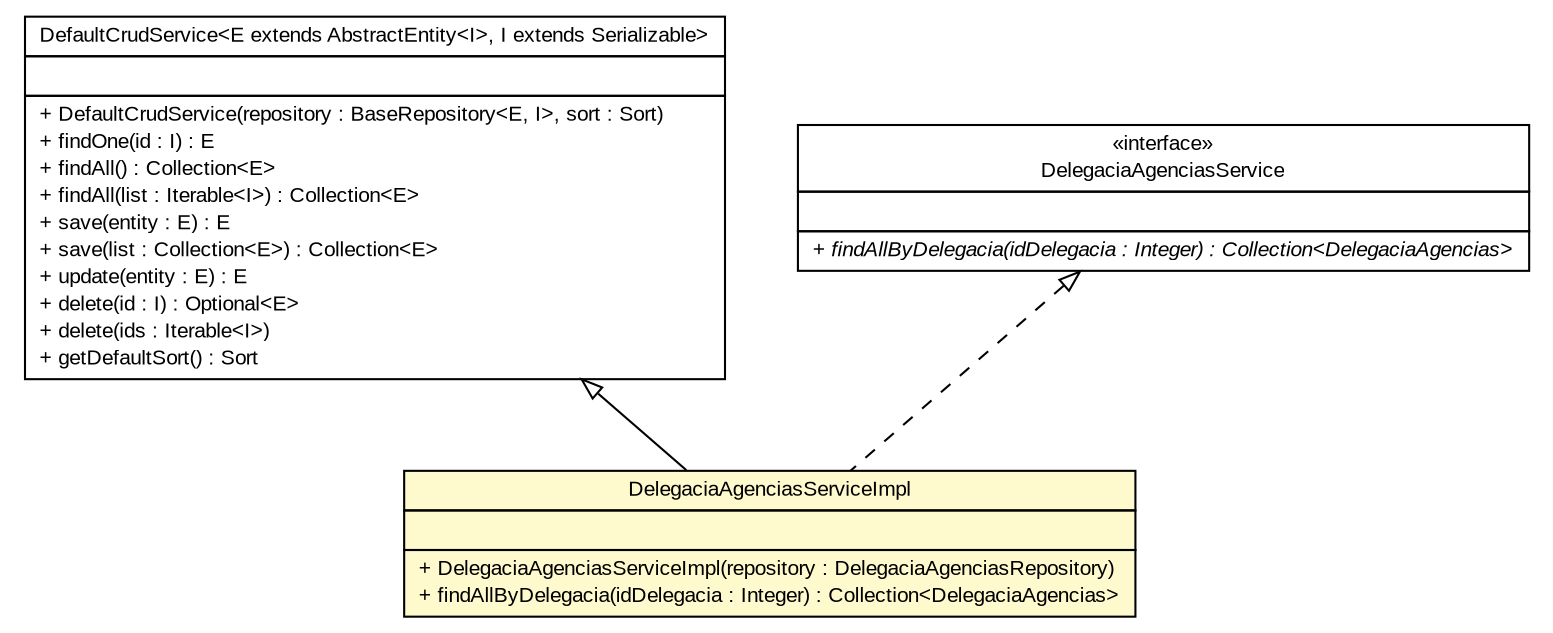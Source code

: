#!/usr/local/bin/dot
#
# Class diagram 
# Generated by UMLGraph version R5_6 (http://www.umlgraph.org/)
#

digraph G {
	edge [fontname="arial",fontsize=10,labelfontname="arial",labelfontsize=10];
	node [fontname="arial",fontsize=10,shape=plaintext];
	nodesep=0.25;
	ranksep=0.5;
	// br.gov.to.sefaz.business.service.impl.DefaultCrudService<E extends br.gov.to.sefaz.persistence.entity.AbstractEntity<I>, I extends java.io.Serializable>
	c89748 [label=<<table title="br.gov.to.sefaz.business.service.impl.DefaultCrudService" border="0" cellborder="1" cellspacing="0" cellpadding="2" port="p" href="../../../../../business/service/impl/DefaultCrudService.html">
		<tr><td><table border="0" cellspacing="0" cellpadding="1">
<tr><td align="center" balign="center"> DefaultCrudService&lt;E extends AbstractEntity&lt;I&gt;, I extends Serializable&gt; </td></tr>
		</table></td></tr>
		<tr><td><table border="0" cellspacing="0" cellpadding="1">
<tr><td align="left" balign="left">  </td></tr>
		</table></td></tr>
		<tr><td><table border="0" cellspacing="0" cellpadding="1">
<tr><td align="left" balign="left"> + DefaultCrudService(repository : BaseRepository&lt;E, I&gt;, sort : Sort) </td></tr>
<tr><td align="left" balign="left"> + findOne(id : I) : E </td></tr>
<tr><td align="left" balign="left"> + findAll() : Collection&lt;E&gt; </td></tr>
<tr><td align="left" balign="left"> + findAll(list : Iterable&lt;I&gt;) : Collection&lt;E&gt; </td></tr>
<tr><td align="left" balign="left"> + save(entity : E) : E </td></tr>
<tr><td align="left" balign="left"> + save(list : Collection&lt;E&gt;) : Collection&lt;E&gt; </td></tr>
<tr><td align="left" balign="left"> + update(entity : E) : E </td></tr>
<tr><td align="left" balign="left"> + delete(id : I) : Optional&lt;E&gt; </td></tr>
<tr><td align="left" balign="left"> + delete(ids : Iterable&lt;I&gt;) </td></tr>
<tr><td align="left" balign="left"> + getDefaultSort() : Sort </td></tr>
		</table></td></tr>
		</table>>, URL="../../../../../business/service/impl/DefaultCrudService.html", fontname="arial", fontcolor="black", fontsize=10.0];
	// br.gov.to.sefaz.arr.parametros.business.service.DelegaciaAgenciasService
	c89960 [label=<<table title="br.gov.to.sefaz.arr.parametros.business.service.DelegaciaAgenciasService" border="0" cellborder="1" cellspacing="0" cellpadding="2" port="p" href="../DelegaciaAgenciasService.html">
		<tr><td><table border="0" cellspacing="0" cellpadding="1">
<tr><td align="center" balign="center"> &#171;interface&#187; </td></tr>
<tr><td align="center" balign="center"> DelegaciaAgenciasService </td></tr>
		</table></td></tr>
		<tr><td><table border="0" cellspacing="0" cellpadding="1">
<tr><td align="left" balign="left">  </td></tr>
		</table></td></tr>
		<tr><td><table border="0" cellspacing="0" cellpadding="1">
<tr><td align="left" balign="left"><font face="arial italic" point-size="10.0"> + findAllByDelegacia(idDelegacia : Integer) : Collection&lt;DelegaciaAgencias&gt; </font></td></tr>
		</table></td></tr>
		</table>>, URL="../DelegaciaAgenciasService.html", fontname="arial", fontcolor="black", fontsize=10.0];
	// br.gov.to.sefaz.arr.parametros.business.service.impl.DelegaciaAgenciasServiceImpl
	c89987 [label=<<table title="br.gov.to.sefaz.arr.parametros.business.service.impl.DelegaciaAgenciasServiceImpl" border="0" cellborder="1" cellspacing="0" cellpadding="2" port="p" bgcolor="lemonChiffon" href="./DelegaciaAgenciasServiceImpl.html">
		<tr><td><table border="0" cellspacing="0" cellpadding="1">
<tr><td align="center" balign="center"> DelegaciaAgenciasServiceImpl </td></tr>
		</table></td></tr>
		<tr><td><table border="0" cellspacing="0" cellpadding="1">
<tr><td align="left" balign="left">  </td></tr>
		</table></td></tr>
		<tr><td><table border="0" cellspacing="0" cellpadding="1">
<tr><td align="left" balign="left"> + DelegaciaAgenciasServiceImpl(repository : DelegaciaAgenciasRepository) </td></tr>
<tr><td align="left" balign="left"> + findAllByDelegacia(idDelegacia : Integer) : Collection&lt;DelegaciaAgencias&gt; </td></tr>
		</table></td></tr>
		</table>>, URL="./DelegaciaAgenciasServiceImpl.html", fontname="arial", fontcolor="black", fontsize=10.0];
	//br.gov.to.sefaz.arr.parametros.business.service.impl.DelegaciaAgenciasServiceImpl extends br.gov.to.sefaz.business.service.impl.DefaultCrudService<br.gov.to.sefaz.arr.parametros.persistence.entity.DelegaciaAgencias, br.gov.to.sefaz.arr.parametros.persistence.entity.DelegaciaAgenciasPK>
	c89748:p -> c89987:p [dir=back,arrowtail=empty];
	//br.gov.to.sefaz.arr.parametros.business.service.impl.DelegaciaAgenciasServiceImpl implements br.gov.to.sefaz.arr.parametros.business.service.DelegaciaAgenciasService
	c89960:p -> c89987:p [dir=back,arrowtail=empty,style=dashed];
}

